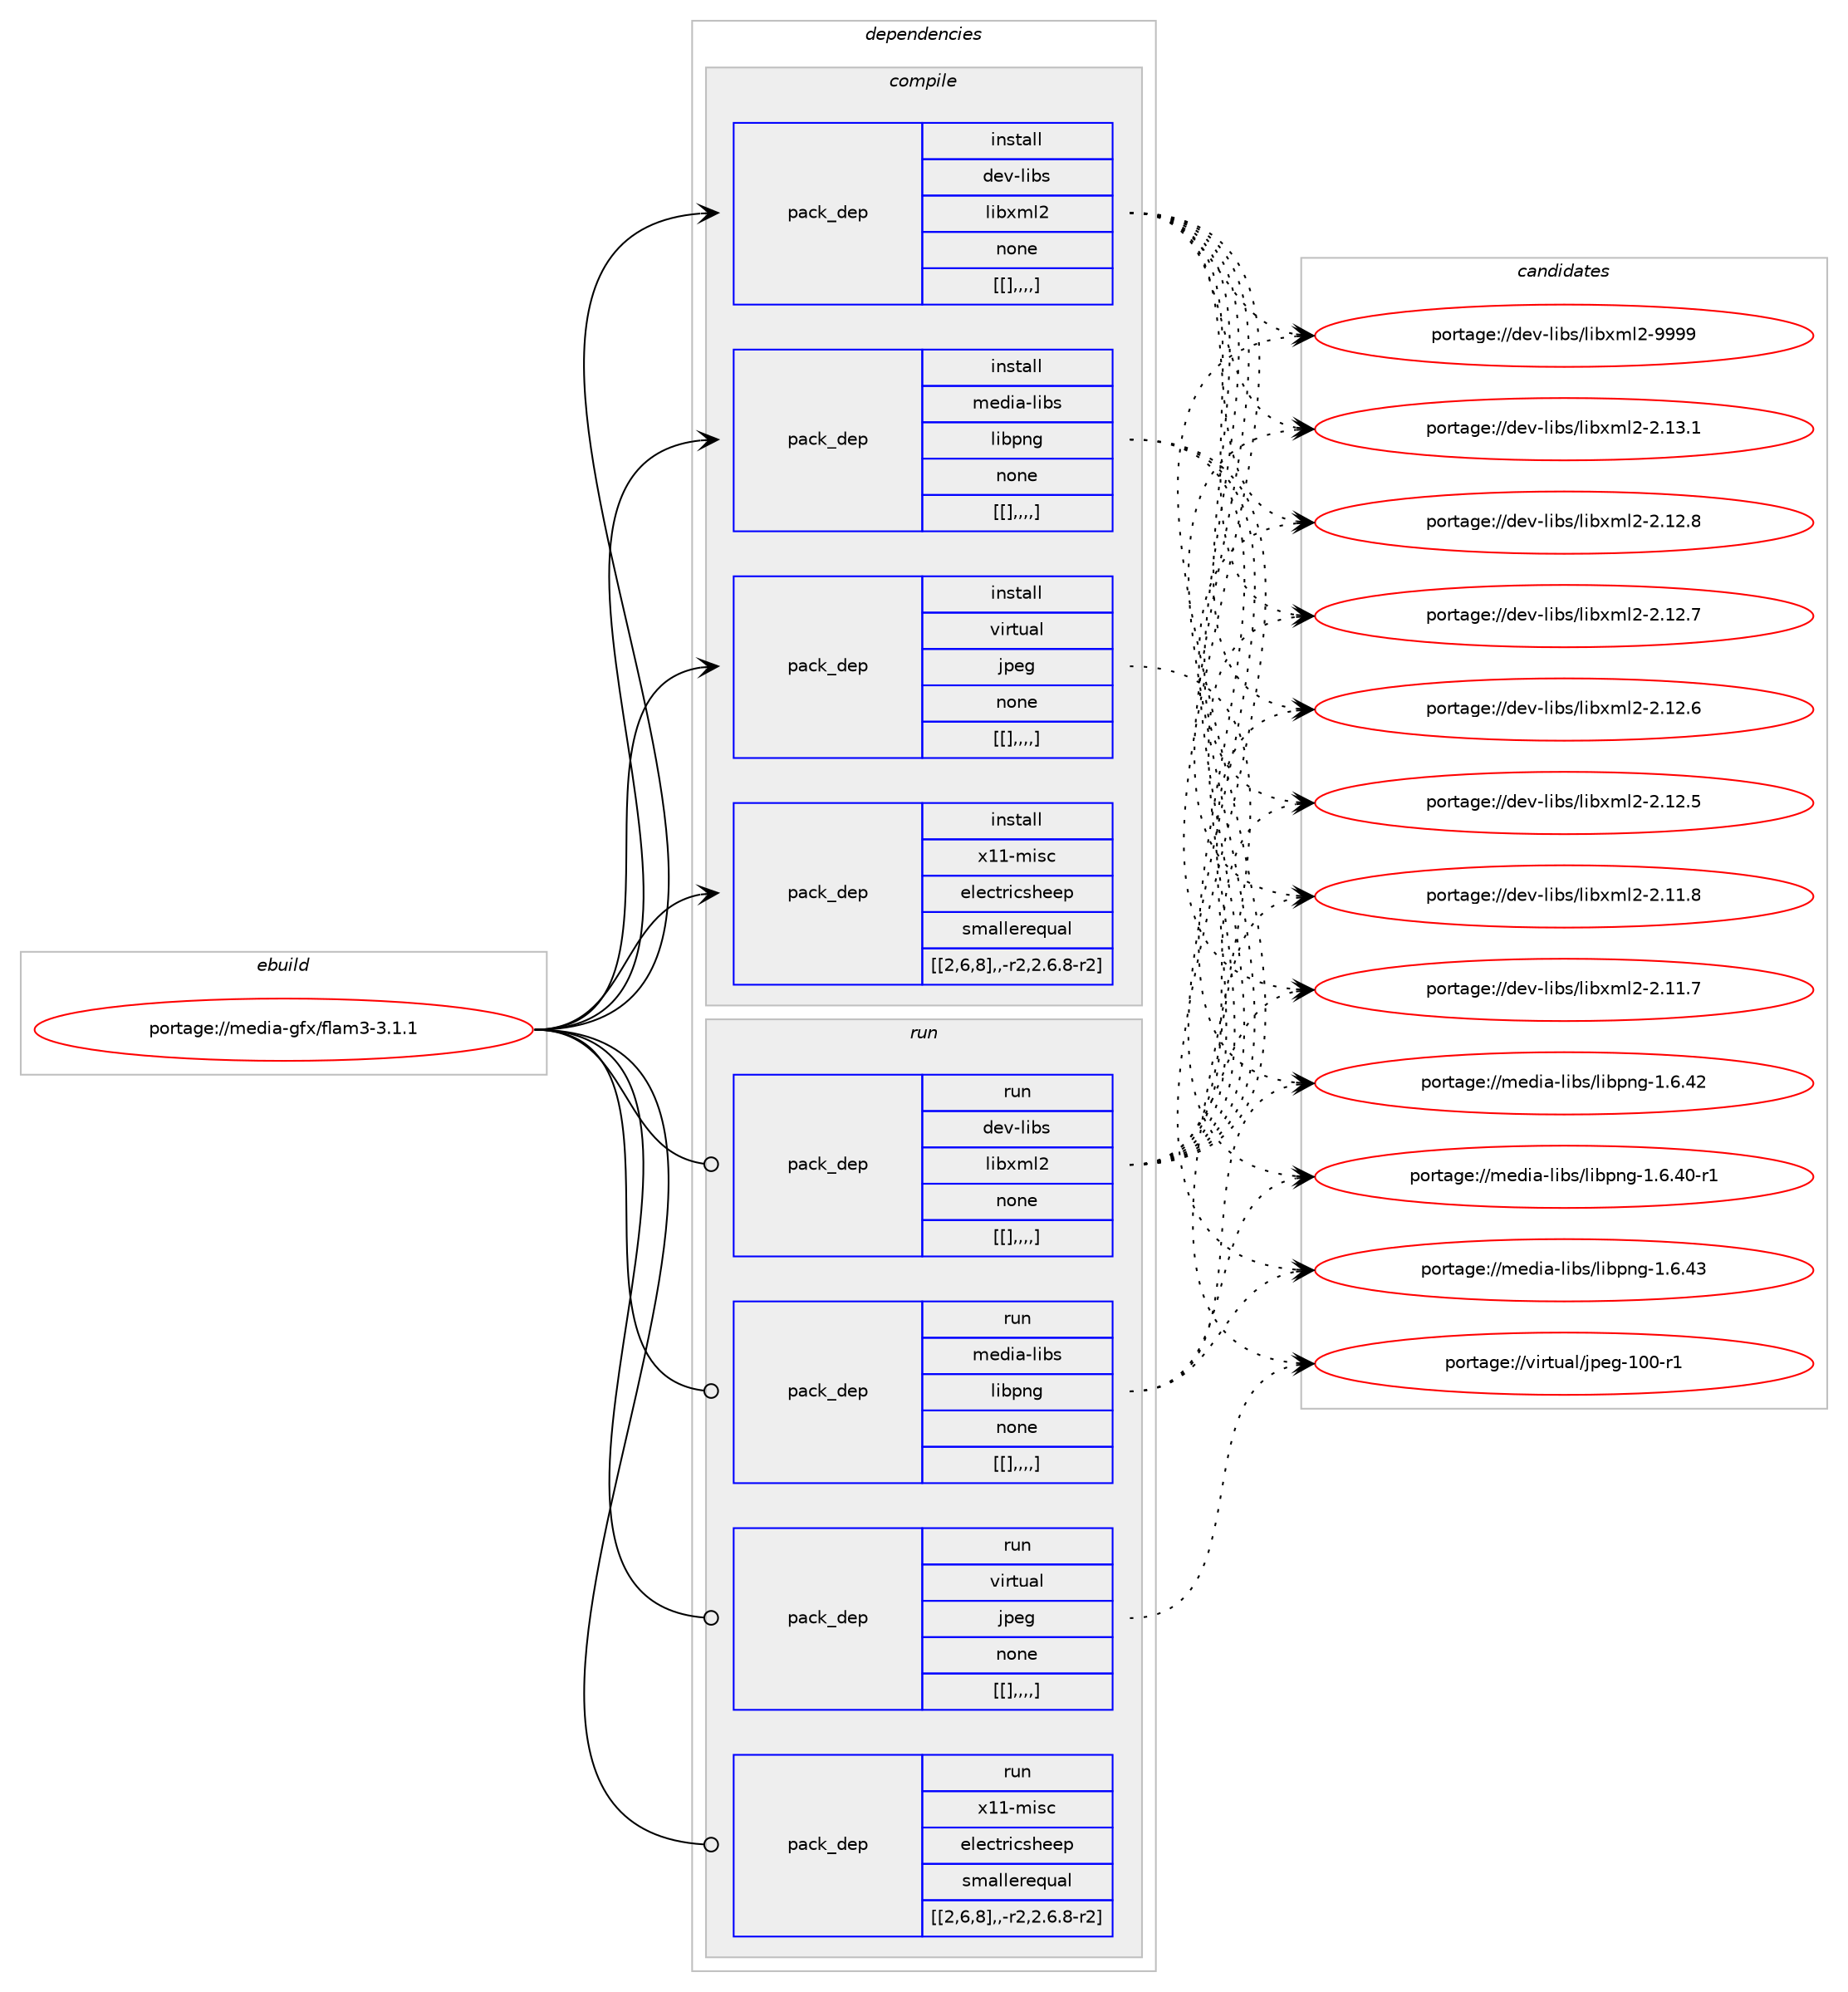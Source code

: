 digraph prolog {

# *************
# Graph options
# *************

newrank=true;
concentrate=true;
compound=true;
graph [rankdir=LR,fontname=Helvetica,fontsize=10,ranksep=1.5];#, ranksep=2.5, nodesep=0.2];
edge  [arrowhead=vee];
node  [fontname=Helvetica,fontsize=10];

# **********
# The ebuild
# **********

subgraph cluster_leftcol {
color=gray;
label=<<i>ebuild</i>>;
id [label="portage://media-gfx/flam3-3.1.1", color=red, width=4, href="../media-gfx/flam3-3.1.1.svg"];
}

# ****************
# The dependencies
# ****************

subgraph cluster_midcol {
color=gray;
label=<<i>dependencies</i>>;
subgraph cluster_compile {
fillcolor="#eeeeee";
style=filled;
label=<<i>compile</i>>;
subgraph pack223923 {
dependency301537 [label=<<TABLE BORDER="0" CELLBORDER="1" CELLSPACING="0" CELLPADDING="4" WIDTH="220"><TR><TD ROWSPAN="6" CELLPADDING="30">pack_dep</TD></TR><TR><TD WIDTH="110">install</TD></TR><TR><TD>dev-libs</TD></TR><TR><TD>libxml2</TD></TR><TR><TD>none</TD></TR><TR><TD>[[],,,,]</TD></TR></TABLE>>, shape=none, color=blue];
}
id:e -> dependency301537:w [weight=20,style="solid",arrowhead="vee"];
subgraph pack223924 {
dependency301538 [label=<<TABLE BORDER="0" CELLBORDER="1" CELLSPACING="0" CELLPADDING="4" WIDTH="220"><TR><TD ROWSPAN="6" CELLPADDING="30">pack_dep</TD></TR><TR><TD WIDTH="110">install</TD></TR><TR><TD>media-libs</TD></TR><TR><TD>libpng</TD></TR><TR><TD>none</TD></TR><TR><TD>[[],,,,]</TD></TR></TABLE>>, shape=none, color=blue];
}
id:e -> dependency301538:w [weight=20,style="solid",arrowhead="vee"];
subgraph pack223925 {
dependency301539 [label=<<TABLE BORDER="0" CELLBORDER="1" CELLSPACING="0" CELLPADDING="4" WIDTH="220"><TR><TD ROWSPAN="6" CELLPADDING="30">pack_dep</TD></TR><TR><TD WIDTH="110">install</TD></TR><TR><TD>virtual</TD></TR><TR><TD>jpeg</TD></TR><TR><TD>none</TD></TR><TR><TD>[[],,,,]</TD></TR></TABLE>>, shape=none, color=blue];
}
id:e -> dependency301539:w [weight=20,style="solid",arrowhead="vee"];
subgraph pack223926 {
dependency301540 [label=<<TABLE BORDER="0" CELLBORDER="1" CELLSPACING="0" CELLPADDING="4" WIDTH="220"><TR><TD ROWSPAN="6" CELLPADDING="30">pack_dep</TD></TR><TR><TD WIDTH="110">install</TD></TR><TR><TD>x11-misc</TD></TR><TR><TD>electricsheep</TD></TR><TR><TD>smallerequal</TD></TR><TR><TD>[[2,6,8],,-r2,2.6.8-r2]</TD></TR></TABLE>>, shape=none, color=blue];
}
id:e -> dependency301540:w [weight=20,style="solid",arrowhead="vee"];
}
subgraph cluster_compileandrun {
fillcolor="#eeeeee";
style=filled;
label=<<i>compile and run</i>>;
}
subgraph cluster_run {
fillcolor="#eeeeee";
style=filled;
label=<<i>run</i>>;
subgraph pack223927 {
dependency301541 [label=<<TABLE BORDER="0" CELLBORDER="1" CELLSPACING="0" CELLPADDING="4" WIDTH="220"><TR><TD ROWSPAN="6" CELLPADDING="30">pack_dep</TD></TR><TR><TD WIDTH="110">run</TD></TR><TR><TD>dev-libs</TD></TR><TR><TD>libxml2</TD></TR><TR><TD>none</TD></TR><TR><TD>[[],,,,]</TD></TR></TABLE>>, shape=none, color=blue];
}
id:e -> dependency301541:w [weight=20,style="solid",arrowhead="odot"];
subgraph pack223928 {
dependency301542 [label=<<TABLE BORDER="0" CELLBORDER="1" CELLSPACING="0" CELLPADDING="4" WIDTH="220"><TR><TD ROWSPAN="6" CELLPADDING="30">pack_dep</TD></TR><TR><TD WIDTH="110">run</TD></TR><TR><TD>media-libs</TD></TR><TR><TD>libpng</TD></TR><TR><TD>none</TD></TR><TR><TD>[[],,,,]</TD></TR></TABLE>>, shape=none, color=blue];
}
id:e -> dependency301542:w [weight=20,style="solid",arrowhead="odot"];
subgraph pack223929 {
dependency301543 [label=<<TABLE BORDER="0" CELLBORDER="1" CELLSPACING="0" CELLPADDING="4" WIDTH="220"><TR><TD ROWSPAN="6" CELLPADDING="30">pack_dep</TD></TR><TR><TD WIDTH="110">run</TD></TR><TR><TD>virtual</TD></TR><TR><TD>jpeg</TD></TR><TR><TD>none</TD></TR><TR><TD>[[],,,,]</TD></TR></TABLE>>, shape=none, color=blue];
}
id:e -> dependency301543:w [weight=20,style="solid",arrowhead="odot"];
subgraph pack223930 {
dependency301544 [label=<<TABLE BORDER="0" CELLBORDER="1" CELLSPACING="0" CELLPADDING="4" WIDTH="220"><TR><TD ROWSPAN="6" CELLPADDING="30">pack_dep</TD></TR><TR><TD WIDTH="110">run</TD></TR><TR><TD>x11-misc</TD></TR><TR><TD>electricsheep</TD></TR><TR><TD>smallerequal</TD></TR><TR><TD>[[2,6,8],,-r2,2.6.8-r2]</TD></TR></TABLE>>, shape=none, color=blue];
}
id:e -> dependency301544:w [weight=20,style="solid",arrowhead="odot"];
}
}

# **************
# The candidates
# **************

subgraph cluster_choices {
rank=same;
color=gray;
label=<<i>candidates</i>>;

subgraph choice223923 {
color=black;
nodesep=1;
choice10010111845108105981154710810598120109108504557575757 [label="portage://dev-libs/libxml2-9999", color=red, width=4,href="../dev-libs/libxml2-9999.svg"];
choice100101118451081059811547108105981201091085045504649514649 [label="portage://dev-libs/libxml2-2.13.1", color=red, width=4,href="../dev-libs/libxml2-2.13.1.svg"];
choice100101118451081059811547108105981201091085045504649504656 [label="portage://dev-libs/libxml2-2.12.8", color=red, width=4,href="../dev-libs/libxml2-2.12.8.svg"];
choice100101118451081059811547108105981201091085045504649504655 [label="portage://dev-libs/libxml2-2.12.7", color=red, width=4,href="../dev-libs/libxml2-2.12.7.svg"];
choice100101118451081059811547108105981201091085045504649504654 [label="portage://dev-libs/libxml2-2.12.6", color=red, width=4,href="../dev-libs/libxml2-2.12.6.svg"];
choice100101118451081059811547108105981201091085045504649504653 [label="portage://dev-libs/libxml2-2.12.5", color=red, width=4,href="../dev-libs/libxml2-2.12.5.svg"];
choice100101118451081059811547108105981201091085045504649494656 [label="portage://dev-libs/libxml2-2.11.8", color=red, width=4,href="../dev-libs/libxml2-2.11.8.svg"];
choice100101118451081059811547108105981201091085045504649494655 [label="portage://dev-libs/libxml2-2.11.7", color=red, width=4,href="../dev-libs/libxml2-2.11.7.svg"];
dependency301537:e -> choice10010111845108105981154710810598120109108504557575757:w [style=dotted,weight="100"];
dependency301537:e -> choice100101118451081059811547108105981201091085045504649514649:w [style=dotted,weight="100"];
dependency301537:e -> choice100101118451081059811547108105981201091085045504649504656:w [style=dotted,weight="100"];
dependency301537:e -> choice100101118451081059811547108105981201091085045504649504655:w [style=dotted,weight="100"];
dependency301537:e -> choice100101118451081059811547108105981201091085045504649504654:w [style=dotted,weight="100"];
dependency301537:e -> choice100101118451081059811547108105981201091085045504649504653:w [style=dotted,weight="100"];
dependency301537:e -> choice100101118451081059811547108105981201091085045504649494656:w [style=dotted,weight="100"];
dependency301537:e -> choice100101118451081059811547108105981201091085045504649494655:w [style=dotted,weight="100"];
}
subgraph choice223924 {
color=black;
nodesep=1;
choice109101100105974510810598115471081059811211010345494654465251 [label="portage://media-libs/libpng-1.6.43", color=red, width=4,href="../media-libs/libpng-1.6.43.svg"];
choice109101100105974510810598115471081059811211010345494654465250 [label="portage://media-libs/libpng-1.6.42", color=red, width=4,href="../media-libs/libpng-1.6.42.svg"];
choice1091011001059745108105981154710810598112110103454946544652484511449 [label="portage://media-libs/libpng-1.6.40-r1", color=red, width=4,href="../media-libs/libpng-1.6.40-r1.svg"];
dependency301538:e -> choice109101100105974510810598115471081059811211010345494654465251:w [style=dotted,weight="100"];
dependency301538:e -> choice109101100105974510810598115471081059811211010345494654465250:w [style=dotted,weight="100"];
dependency301538:e -> choice1091011001059745108105981154710810598112110103454946544652484511449:w [style=dotted,weight="100"];
}
subgraph choice223925 {
color=black;
nodesep=1;
choice1181051141161179710847106112101103454948484511449 [label="portage://virtual/jpeg-100-r1", color=red, width=4,href="../virtual/jpeg-100-r1.svg"];
dependency301539:e -> choice1181051141161179710847106112101103454948484511449:w [style=dotted,weight="100"];
}
subgraph choice223926 {
color=black;
nodesep=1;
}
subgraph choice223927 {
color=black;
nodesep=1;
choice10010111845108105981154710810598120109108504557575757 [label="portage://dev-libs/libxml2-9999", color=red, width=4,href="../dev-libs/libxml2-9999.svg"];
choice100101118451081059811547108105981201091085045504649514649 [label="portage://dev-libs/libxml2-2.13.1", color=red, width=4,href="../dev-libs/libxml2-2.13.1.svg"];
choice100101118451081059811547108105981201091085045504649504656 [label="portage://dev-libs/libxml2-2.12.8", color=red, width=4,href="../dev-libs/libxml2-2.12.8.svg"];
choice100101118451081059811547108105981201091085045504649504655 [label="portage://dev-libs/libxml2-2.12.7", color=red, width=4,href="../dev-libs/libxml2-2.12.7.svg"];
choice100101118451081059811547108105981201091085045504649504654 [label="portage://dev-libs/libxml2-2.12.6", color=red, width=4,href="../dev-libs/libxml2-2.12.6.svg"];
choice100101118451081059811547108105981201091085045504649504653 [label="portage://dev-libs/libxml2-2.12.5", color=red, width=4,href="../dev-libs/libxml2-2.12.5.svg"];
choice100101118451081059811547108105981201091085045504649494656 [label="portage://dev-libs/libxml2-2.11.8", color=red, width=4,href="../dev-libs/libxml2-2.11.8.svg"];
choice100101118451081059811547108105981201091085045504649494655 [label="portage://dev-libs/libxml2-2.11.7", color=red, width=4,href="../dev-libs/libxml2-2.11.7.svg"];
dependency301541:e -> choice10010111845108105981154710810598120109108504557575757:w [style=dotted,weight="100"];
dependency301541:e -> choice100101118451081059811547108105981201091085045504649514649:w [style=dotted,weight="100"];
dependency301541:e -> choice100101118451081059811547108105981201091085045504649504656:w [style=dotted,weight="100"];
dependency301541:e -> choice100101118451081059811547108105981201091085045504649504655:w [style=dotted,weight="100"];
dependency301541:e -> choice100101118451081059811547108105981201091085045504649504654:w [style=dotted,weight="100"];
dependency301541:e -> choice100101118451081059811547108105981201091085045504649504653:w [style=dotted,weight="100"];
dependency301541:e -> choice100101118451081059811547108105981201091085045504649494656:w [style=dotted,weight="100"];
dependency301541:e -> choice100101118451081059811547108105981201091085045504649494655:w [style=dotted,weight="100"];
}
subgraph choice223928 {
color=black;
nodesep=1;
choice109101100105974510810598115471081059811211010345494654465251 [label="portage://media-libs/libpng-1.6.43", color=red, width=4,href="../media-libs/libpng-1.6.43.svg"];
choice109101100105974510810598115471081059811211010345494654465250 [label="portage://media-libs/libpng-1.6.42", color=red, width=4,href="../media-libs/libpng-1.6.42.svg"];
choice1091011001059745108105981154710810598112110103454946544652484511449 [label="portage://media-libs/libpng-1.6.40-r1", color=red, width=4,href="../media-libs/libpng-1.6.40-r1.svg"];
dependency301542:e -> choice109101100105974510810598115471081059811211010345494654465251:w [style=dotted,weight="100"];
dependency301542:e -> choice109101100105974510810598115471081059811211010345494654465250:w [style=dotted,weight="100"];
dependency301542:e -> choice1091011001059745108105981154710810598112110103454946544652484511449:w [style=dotted,weight="100"];
}
subgraph choice223929 {
color=black;
nodesep=1;
choice1181051141161179710847106112101103454948484511449 [label="portage://virtual/jpeg-100-r1", color=red, width=4,href="../virtual/jpeg-100-r1.svg"];
dependency301543:e -> choice1181051141161179710847106112101103454948484511449:w [style=dotted,weight="100"];
}
subgraph choice223930 {
color=black;
nodesep=1;
}
}

}
